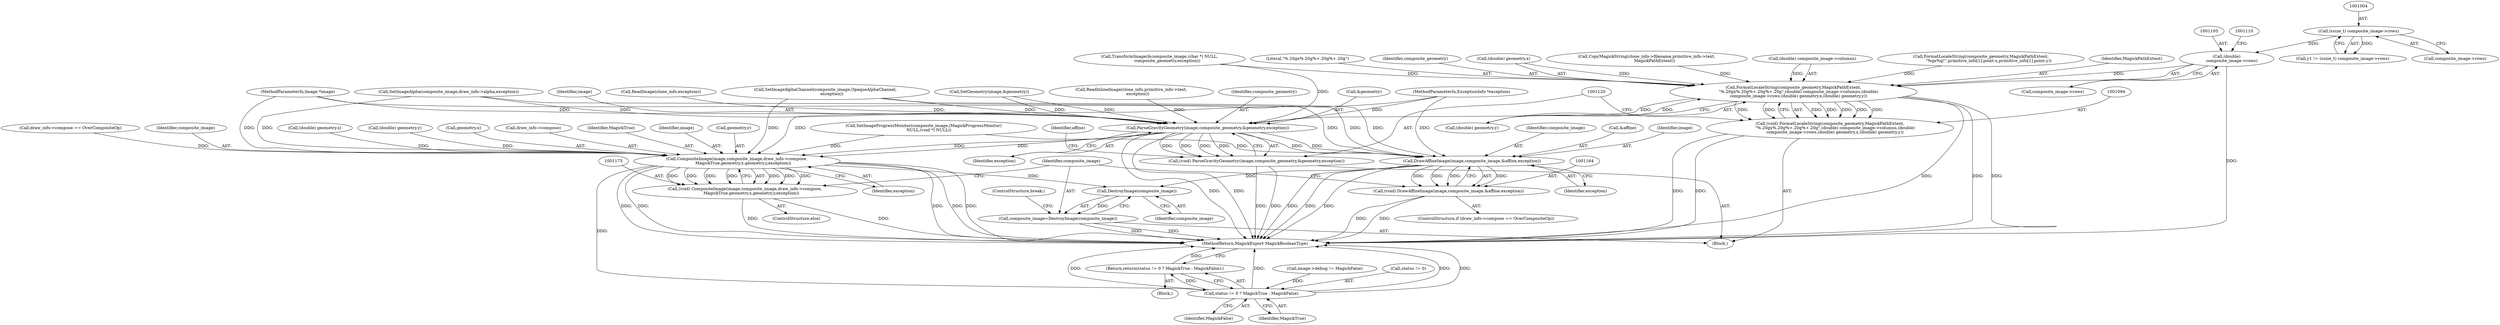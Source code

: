 digraph "0_ImageMagick_726812fa2fa7ce16bcf58f6e115f65427a1c0950_2@pointer" {
"1001104" [label="(Call,(double)\n        composite_image->rows)"];
"1001003" [label="(Call,(ssize_t) composite_image->rows)"];
"1001095" [label="(Call,FormatLocaleString(composite_geometry,MagickPathExtent,\n        \"%.20gx%.20g%+.20g%+.20g\",(double) composite_image->columns,(double)\n        composite_image->rows,(double) geometry.x,(double) geometry.y))"];
"1001093" [label="(Call,(void) FormatLocaleString(composite_geometry,MagickPathExtent,\n        \"%.20gx%.20g%+.20g%+.20g\",(double) composite_image->columns,(double)\n        composite_image->rows,(double) geometry.x,(double) geometry.y))"];
"1001121" [label="(Call,ParseGravityGeometry(image,composite_geometry,&geometry,exception))"];
"1001119" [label="(Call,(void) ParseGravityGeometry(image,composite_geometry,&geometry,exception))"];
"1001165" [label="(Call,DrawAffineImage(image,composite_image,&affine,exception))"];
"1001163" [label="(Call,(void) DrawAffineImage(image,composite_image,&affine,exception))"];
"1001190" [label="(Call,DestroyImage(composite_image))"];
"1001188" [label="(Call,composite_image=DestroyImage(composite_image))"];
"1001174" [label="(Call,CompositeImage(image,composite_image,draw_info->compose,\n          MagickTrue,geometry.x,geometry.y,exception))"];
"1001172" [label="(Call,(void) CompositeImage(image,composite_image,draw_info->compose,\n          MagickTrue,geometry.x,geometry.y,exception))"];
"1001623" [label="(Call,status != 0 ? MagickTrue : MagickFalse)"];
"1001622" [label="(Return,return(status != 0 ? MagickTrue : MagickFalse);)"];
"1001177" [label="(Call,draw_info->compose)"];
"1000108" [label="(Block,)"];
"1001005" [label="(Call,composite_image->rows)"];
"1001096" [label="(Identifier,composite_geometry)"];
"1001192" [label="(ControlStructure,break;)"];
"1001180" [label="(Identifier,MagickTrue)"];
"1001622" [label="(Return,return(status != 0 ? MagickTrue : MagickFalse);)"];
"1001175" [label="(Identifier,image)"];
"1001114" [label="(Call,(double) geometry.y)"];
"1001184" [label="(Call,geometry.y)"];
"1001158" [label="(Call,draw_info->compose == OverCompositeOp)"];
"1001165" [label="(Call,DrawAffineImage(image,composite_image,&affine,exception))"];
"1001095" [label="(Call,FormatLocaleString(composite_geometry,MagickPathExtent,\n        \"%.20gx%.20g%+.20g%+.20g\",(double) composite_image->columns,(double)\n        composite_image->rows,(double) geometry.x,(double) geometry.y))"];
"1001187" [label="(Identifier,exception)"];
"1001124" [label="(Call,&geometry)"];
"1001167" [label="(Identifier,composite_image)"];
"1001611" [label="(Call,image->debug != MagickFalse)"];
"1001181" [label="(Call,geometry.x)"];
"1001066" [label="(Call,SetImageAlpha(composite_image,draw_info->alpha,exception))"];
"1001128" [label="(Identifier,affine)"];
"1001628" [label="(Identifier,MagickFalse)"];
"1001176" [label="(Identifier,composite_image)"];
"1001163" [label="(Call,(void) DrawAffineImage(image,composite_image,&affine,exception))"];
"1001627" [label="(Identifier,MagickTrue)"];
"1001136" [label="(Call,(double) geometry.x)"];
"1001106" [label="(Call,composite_image->rows)"];
"1001122" [label="(Identifier,image)"];
"1001145" [label="(Call,(double) geometry.y)"];
"1001001" [label="(Call,y1 != (ssize_t) composite_image->rows)"];
"1001104" [label="(Call,(double)\n        composite_image->rows)"];
"1001170" [label="(Identifier,exception)"];
"1001168" [label="(Call,&affine)"];
"1001109" [label="(Call,(double) geometry.x)"];
"1001624" [label="(Call,status != 0)"];
"1001629" [label="(MethodReturn,MagickExport MagickBooleanType)"];
"1001054" [label="(Call,SetImageAlphaChannel(composite_image,OpaqueAlphaChannel,\n          exception))"];
"1000922" [label="(Call,CopyMagickString(clone_info->filename,primitive_info->text,\n            MagickPathExtent))"];
"1001189" [label="(Identifier,composite_image)"];
"1001623" [label="(Call,status != 0 ? MagickTrue : MagickFalse)"];
"1001011" [label="(Call,FormatLocaleString(composite_geometry,MagickPathExtent,\n            \"%gx%g!\",primitive_info[1].point.x,primitive_info[1].point.y))"];
"1001190" [label="(Call,DestroyImage(composite_image))"];
"1001171" [label="(ControlStructure,else)"];
"1001119" [label="(Call,(void) ParseGravityGeometry(image,composite_geometry,&geometry,exception))"];
"1001072" [label="(Call,SetGeometry(image,&geometry))"];
"1001097" [label="(Identifier,MagickPathExtent)"];
"1000912" [label="(Call,ReadInlineImage(clone_info,primitive_info->text,\n          exception))"];
"1001003" [label="(Call,(ssize_t) composite_image->rows)"];
"1001174" [label="(Call,CompositeImage(image,composite_image,draw_info->compose,\n          MagickTrue,geometry.x,geometry.y,exception))"];
"1000107" [label="(MethodParameterIn,ExceptionInfo *exception)"];
"1001121" [label="(Call,ParseGravityGeometry(image,composite_geometry,&geometry,exception))"];
"1000948" [label="(Call,SetImageProgressMonitor(composite_image,(MagickProgressMonitor)\n        NULL,(void *) NULL))"];
"1001172" [label="(Call,(void) CompositeImage(image,composite_image,draw_info->compose,\n          MagickTrue,geometry.x,geometry.y,exception))"];
"1000881" [label="(Block,)"];
"1001123" [label="(Identifier,composite_geometry)"];
"1001166" [label="(Identifier,image)"];
"1001099" [label="(Call,(double) composite_image->columns)"];
"1001093" [label="(Call,(void) FormatLocaleString(composite_geometry,MagickPathExtent,\n        \"%.20gx%.20g%+.20g%+.20g\",(double) composite_image->columns,(double)\n        composite_image->rows,(double) geometry.x,(double) geometry.y))"];
"1001126" [label="(Identifier,exception)"];
"1001098" [label="(Literal,\"%.20gx%.20g%+.20g%+.20g\")"];
"1000104" [label="(MethodParameterIn,Image *image)"];
"1001157" [label="(ControlStructure,if (draw_info->compose == OverCompositeOp))"];
"1001188" [label="(Call,composite_image=DestroyImage(composite_image))"];
"1001191" [label="(Identifier,composite_image)"];
"1001038" [label="(Call,TransformImage(&composite_image,(char *) NULL,\n            composite_geometry,exception))"];
"1000932" [label="(Call,ReadImage(clone_info,exception))"];
"1001104" -> "1001095"  [label="AST: "];
"1001104" -> "1001106"  [label="CFG: "];
"1001105" -> "1001104"  [label="AST: "];
"1001106" -> "1001104"  [label="AST: "];
"1001110" -> "1001104"  [label="CFG: "];
"1001104" -> "1001629"  [label="DDG: "];
"1001104" -> "1001095"  [label="DDG: "];
"1001003" -> "1001104"  [label="DDG: "];
"1001003" -> "1001001"  [label="AST: "];
"1001003" -> "1001005"  [label="CFG: "];
"1001004" -> "1001003"  [label="AST: "];
"1001005" -> "1001003"  [label="AST: "];
"1001001" -> "1001003"  [label="CFG: "];
"1001003" -> "1001001"  [label="DDG: "];
"1001095" -> "1001093"  [label="AST: "];
"1001095" -> "1001114"  [label="CFG: "];
"1001096" -> "1001095"  [label="AST: "];
"1001097" -> "1001095"  [label="AST: "];
"1001098" -> "1001095"  [label="AST: "];
"1001099" -> "1001095"  [label="AST: "];
"1001109" -> "1001095"  [label="AST: "];
"1001114" -> "1001095"  [label="AST: "];
"1001093" -> "1001095"  [label="CFG: "];
"1001095" -> "1001629"  [label="DDG: "];
"1001095" -> "1001629"  [label="DDG: "];
"1001095" -> "1001629"  [label="DDG: "];
"1001095" -> "1001093"  [label="DDG: "];
"1001095" -> "1001093"  [label="DDG: "];
"1001095" -> "1001093"  [label="DDG: "];
"1001095" -> "1001093"  [label="DDG: "];
"1001095" -> "1001093"  [label="DDG: "];
"1001095" -> "1001093"  [label="DDG: "];
"1001095" -> "1001093"  [label="DDG: "];
"1001038" -> "1001095"  [label="DDG: "];
"1000922" -> "1001095"  [label="DDG: "];
"1001011" -> "1001095"  [label="DDG: "];
"1001099" -> "1001095"  [label="DDG: "];
"1001109" -> "1001095"  [label="DDG: "];
"1001114" -> "1001095"  [label="DDG: "];
"1001095" -> "1001121"  [label="DDG: "];
"1001093" -> "1000881"  [label="AST: "];
"1001094" -> "1001093"  [label="AST: "];
"1001120" -> "1001093"  [label="CFG: "];
"1001093" -> "1001629"  [label="DDG: "];
"1001093" -> "1001629"  [label="DDG: "];
"1001121" -> "1001119"  [label="AST: "];
"1001121" -> "1001126"  [label="CFG: "];
"1001122" -> "1001121"  [label="AST: "];
"1001123" -> "1001121"  [label="AST: "];
"1001124" -> "1001121"  [label="AST: "];
"1001126" -> "1001121"  [label="AST: "];
"1001119" -> "1001121"  [label="CFG: "];
"1001121" -> "1001629"  [label="DDG: "];
"1001121" -> "1001629"  [label="DDG: "];
"1001121" -> "1001119"  [label="DDG: "];
"1001121" -> "1001119"  [label="DDG: "];
"1001121" -> "1001119"  [label="DDG: "];
"1001121" -> "1001119"  [label="DDG: "];
"1001072" -> "1001121"  [label="DDG: "];
"1001072" -> "1001121"  [label="DDG: "];
"1000104" -> "1001121"  [label="DDG: "];
"1001038" -> "1001121"  [label="DDG: "];
"1001054" -> "1001121"  [label="DDG: "];
"1000932" -> "1001121"  [label="DDG: "];
"1001066" -> "1001121"  [label="DDG: "];
"1000912" -> "1001121"  [label="DDG: "];
"1000107" -> "1001121"  [label="DDG: "];
"1001121" -> "1001165"  [label="DDG: "];
"1001121" -> "1001165"  [label="DDG: "];
"1001121" -> "1001174"  [label="DDG: "];
"1001121" -> "1001174"  [label="DDG: "];
"1001119" -> "1000881"  [label="AST: "];
"1001120" -> "1001119"  [label="AST: "];
"1001128" -> "1001119"  [label="CFG: "];
"1001119" -> "1001629"  [label="DDG: "];
"1001119" -> "1001629"  [label="DDG: "];
"1001165" -> "1001163"  [label="AST: "];
"1001165" -> "1001170"  [label="CFG: "];
"1001166" -> "1001165"  [label="AST: "];
"1001167" -> "1001165"  [label="AST: "];
"1001168" -> "1001165"  [label="AST: "];
"1001170" -> "1001165"  [label="AST: "];
"1001163" -> "1001165"  [label="CFG: "];
"1001165" -> "1001629"  [label="DDG: "];
"1001165" -> "1001629"  [label="DDG: "];
"1001165" -> "1001629"  [label="DDG: "];
"1001165" -> "1001163"  [label="DDG: "];
"1001165" -> "1001163"  [label="DDG: "];
"1001165" -> "1001163"  [label="DDG: "];
"1001165" -> "1001163"  [label="DDG: "];
"1000104" -> "1001165"  [label="DDG: "];
"1001054" -> "1001165"  [label="DDG: "];
"1001066" -> "1001165"  [label="DDG: "];
"1000948" -> "1001165"  [label="DDG: "];
"1000107" -> "1001165"  [label="DDG: "];
"1001165" -> "1001190"  [label="DDG: "];
"1001163" -> "1001157"  [label="AST: "];
"1001164" -> "1001163"  [label="AST: "];
"1001189" -> "1001163"  [label="CFG: "];
"1001163" -> "1001629"  [label="DDG: "];
"1001163" -> "1001629"  [label="DDG: "];
"1001190" -> "1001188"  [label="AST: "];
"1001190" -> "1001191"  [label="CFG: "];
"1001191" -> "1001190"  [label="AST: "];
"1001188" -> "1001190"  [label="CFG: "];
"1001190" -> "1001188"  [label="DDG: "];
"1001174" -> "1001190"  [label="DDG: "];
"1001188" -> "1000881"  [label="AST: "];
"1001189" -> "1001188"  [label="AST: "];
"1001192" -> "1001188"  [label="CFG: "];
"1001188" -> "1001629"  [label="DDG: "];
"1001188" -> "1001629"  [label="DDG: "];
"1001174" -> "1001172"  [label="AST: "];
"1001174" -> "1001187"  [label="CFG: "];
"1001175" -> "1001174"  [label="AST: "];
"1001176" -> "1001174"  [label="AST: "];
"1001177" -> "1001174"  [label="AST: "];
"1001180" -> "1001174"  [label="AST: "];
"1001181" -> "1001174"  [label="AST: "];
"1001184" -> "1001174"  [label="AST: "];
"1001187" -> "1001174"  [label="AST: "];
"1001172" -> "1001174"  [label="CFG: "];
"1001174" -> "1001629"  [label="DDG: "];
"1001174" -> "1001629"  [label="DDG: "];
"1001174" -> "1001629"  [label="DDG: "];
"1001174" -> "1001629"  [label="DDG: "];
"1001174" -> "1001629"  [label="DDG: "];
"1001174" -> "1001172"  [label="DDG: "];
"1001174" -> "1001172"  [label="DDG: "];
"1001174" -> "1001172"  [label="DDG: "];
"1001174" -> "1001172"  [label="DDG: "];
"1001174" -> "1001172"  [label="DDG: "];
"1001174" -> "1001172"  [label="DDG: "];
"1001174" -> "1001172"  [label="DDG: "];
"1000104" -> "1001174"  [label="DDG: "];
"1001054" -> "1001174"  [label="DDG: "];
"1001066" -> "1001174"  [label="DDG: "];
"1000948" -> "1001174"  [label="DDG: "];
"1001158" -> "1001174"  [label="DDG: "];
"1001136" -> "1001174"  [label="DDG: "];
"1001145" -> "1001174"  [label="DDG: "];
"1000107" -> "1001174"  [label="DDG: "];
"1001174" -> "1001623"  [label="DDG: "];
"1001172" -> "1001171"  [label="AST: "];
"1001173" -> "1001172"  [label="AST: "];
"1001189" -> "1001172"  [label="CFG: "];
"1001172" -> "1001629"  [label="DDG: "];
"1001172" -> "1001629"  [label="DDG: "];
"1001623" -> "1001622"  [label="AST: "];
"1001623" -> "1001627"  [label="CFG: "];
"1001623" -> "1001628"  [label="CFG: "];
"1001624" -> "1001623"  [label="AST: "];
"1001627" -> "1001623"  [label="AST: "];
"1001628" -> "1001623"  [label="AST: "];
"1001622" -> "1001623"  [label="CFG: "];
"1001623" -> "1001629"  [label="DDG: "];
"1001623" -> "1001629"  [label="DDG: "];
"1001623" -> "1001629"  [label="DDG: "];
"1001623" -> "1001629"  [label="DDG: "];
"1001623" -> "1001622"  [label="DDG: "];
"1001611" -> "1001623"  [label="DDG: "];
"1001622" -> "1000108"  [label="AST: "];
"1001629" -> "1001622"  [label="CFG: "];
"1001622" -> "1001629"  [label="DDG: "];
}
